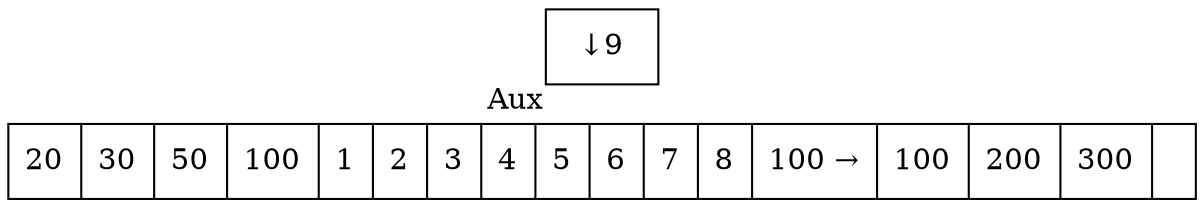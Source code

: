 digraph G{ node [shape = record ];
 rankdir=LR;X[label="{ 20|30|50|100|1|2|3|4|5|6|7|8|100 → |100|200|300|}"]
2[label=" { ↓ 9}"xlabel="Aux"]
}
